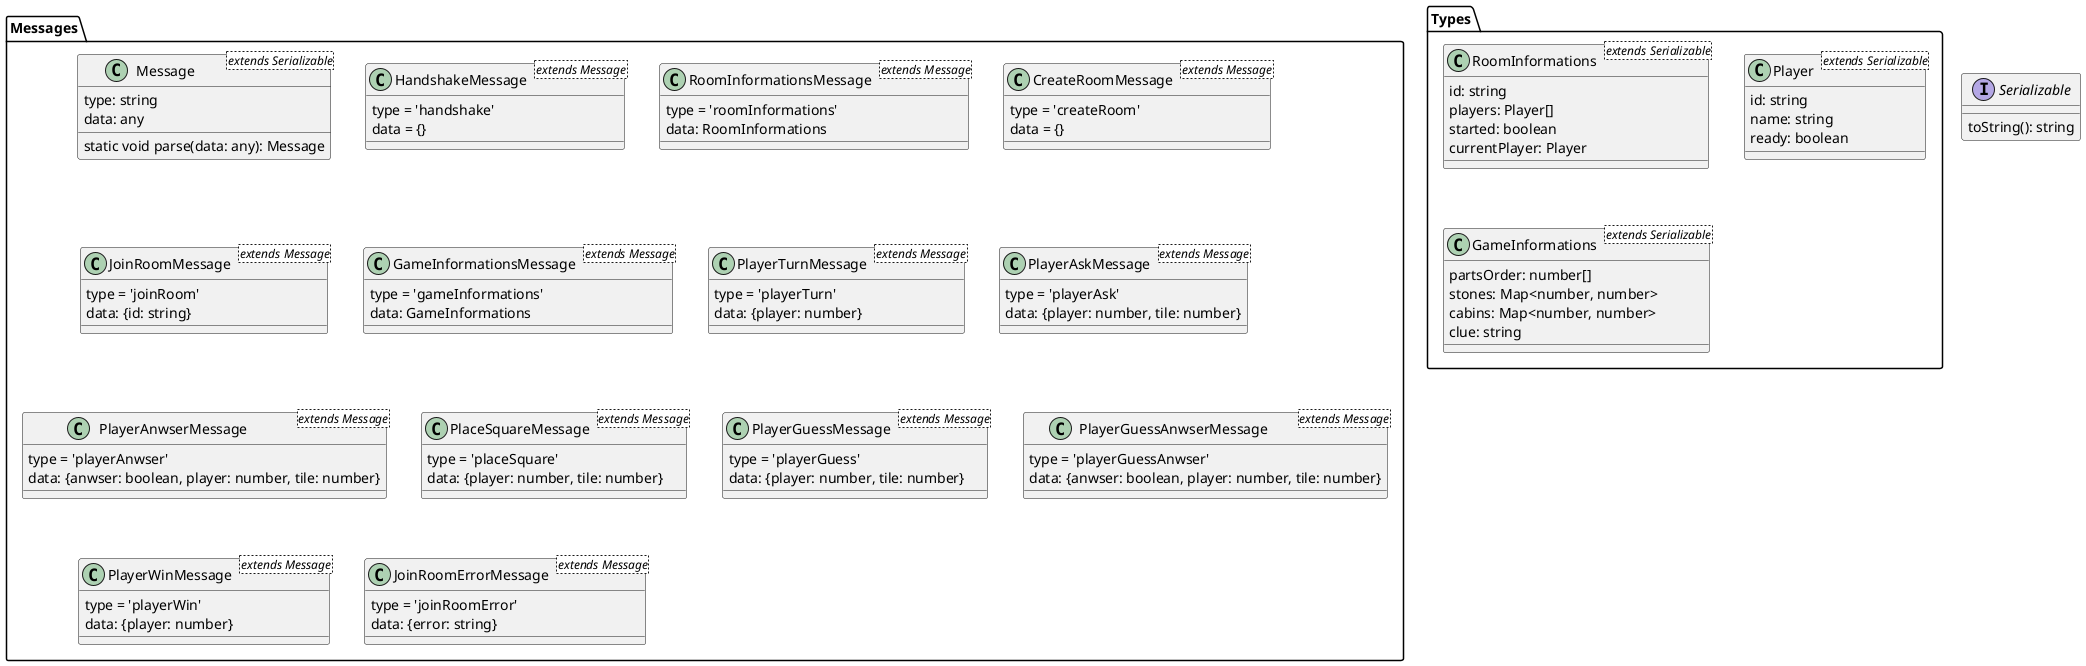 @startuml Classes
interface Serializable {
    toString(): string
}
package Messages {
    class Message<extends Serializable> {
        type: string
        data: any

        static void parse(data: any): Message
    }

    class HandshakeMessage<extends Message> {
        type = 'handshake'
        data = {}
    }

    class RoomInformationsMessage<extends Message> {
        type = 'roomInformations'
        data: RoomInformations
    }

    class CreateRoomMessage<extends Message> {
        type = 'createRoom'
        data = {}
    }

    class JoinRoomMessage<extends Message> {
        type = 'joinRoom'
        data: {id: string}
    }

    class GameInformationsMessage<extends Message> {
        type = 'gameInformations'
        data: GameInformations
    }

    class PlayerTurnMessage<extends Message> {
        type = 'playerTurn'
        data: {player: number}
    }

    class PlayerAskMessage<extends Message> {
    type = 'playerAsk'
    data: {player: number, tile: number}
    }

    class PlayerAnwserMessage<extends Message> {
    type = 'playerAnwser'
    data: {anwser: boolean, player: number, tile: number}
    }

    class PlaceSquareMessage<extends Message> {
    type = 'placeSquare'
    data: {player: number, tile: number}
    }

    class PlayerGuessMessage<extends Message> {
    type = 'playerGuess'
    data: {player: number, tile: number}
    }

    class PlayerGuessAnwserMessage<extends Message> {
    type = 'playerGuessAnwser'
    data: {anwser: boolean, player: number, tile: number}
    }

    class PlayerWinMessage<extends Message> {
    type = 'playerWin'
    data: {player: number}
    }

    class JoinRoomErrorMessage<extends Message> {
    type = 'joinRoomError'
    data: {error: string}
    }
}

package Types {
    class RoomInformations<extends Serializable> {
        id: string
        players: Player[]
        started: boolean
        currentPlayer: Player
    }

    class Player<extends Serializable> {
        id: string
        name: string
        ready: boolean
    }
    class GameInformations<extends Serializable> {
        partsOrder: number[]
        stones: Map<number, number>
        cabins: Map<number, number>
        clue: string
    }
}

@enduml